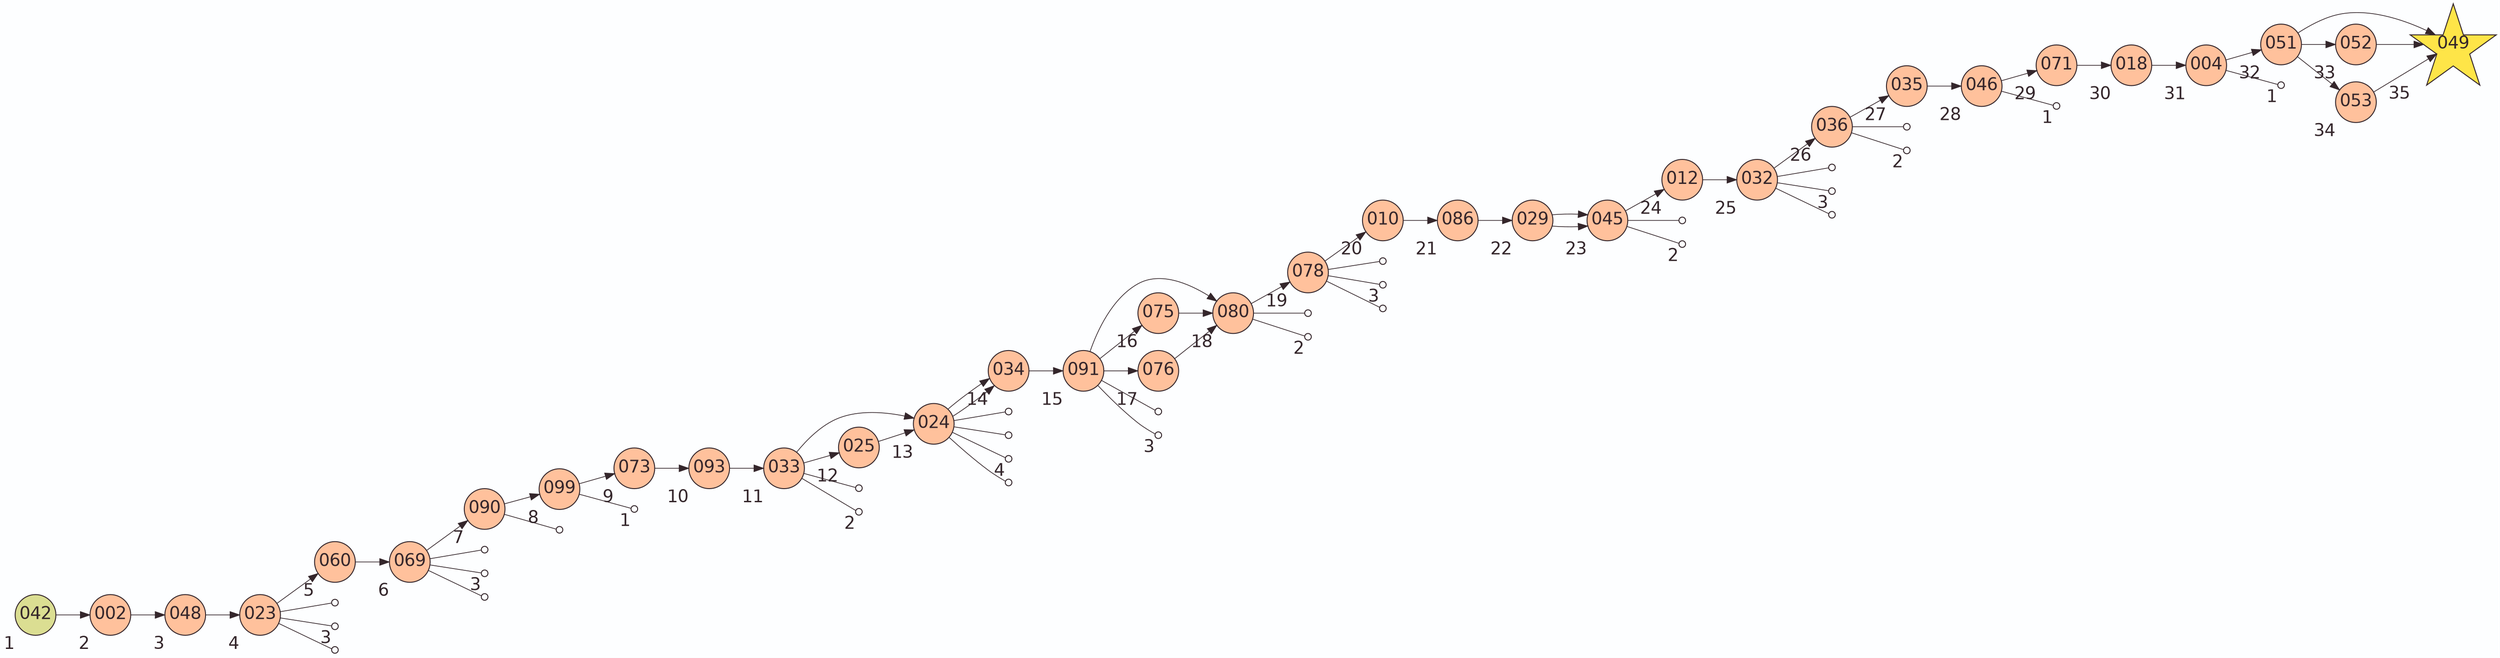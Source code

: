 digraph G {
    layout=dot
    rankdir=LR
    bgcolor="#FDFEFF"
    edge [color="#34262B" penwidth=0.75]
    node [
        shape=star
        fixedsize=true
        width=0.3
        height=0.3
        fillcolor="#FEE548"
        color="#34262B"
        fontcolor="#34262B"
        fontsize=18
        penwidth=1
        style=filled
        label=""
    ]
    
    node [width=1.2 height=1.2 fontname=Helvetica label="\N"]
    049
    node [ width=0.6 height=0.6 shape=circle fillcolor="#FFC19C"]
    002 [xlabel=2]
    048 [xlabel=3]
    023 [xlabel=4]
    060 [xlabel=5]
    069 [xlabel=6]
    090 [xlabel=7]
    099 [xlabel=8]
    073 [xlabel=9]
    093 [xlabel=10]
    033 [xlabel=11]
    024 [xlabel=13]
    025 [xlabel=12]
    024 [xlabel=13]
    034 [xlabel=14]
    034 [xlabel=14]
    091 [xlabel=15]
    080 [xlabel=18]
    075 [xlabel=16]
    076 [xlabel=17]
    080 [xlabel=18]
    080 [xlabel=18]
    078 [xlabel=19]
    010 [xlabel=20]
    086 [xlabel=21]
    029 [xlabel=22]
    045 [xlabel=23]
    045 [xlabel=23]
    012 [xlabel=24]
    032 [xlabel=25]
    036 [xlabel=26]
    035 [xlabel=27]
    046 [xlabel=28]
    071 [xlabel=29]
    018 [xlabel=30]
    004 [xlabel=31]
    051 [xlabel=32]
    052 [xlabel=33]
    053 [xlabel=34]
    049 [xlabel=35]
    049 [xlabel=35]
    049 [xlabel=35]
    node [fillcolor="#DBDE92"]
    
    042 [xlabel=1]
    
    042 -> 002
    002 -> 048
    048 -> 023
    023 -> 060
    060 -> 069
    069 -> 090
    090 -> 099
    099 -> 073
    073 -> 093
    093 -> 033
    033 -> 024
    033 -> 025
    025 -> 024
    024 -> 034
    024 -> 034
    034 -> 091
    091 -> 080
    091 -> 075
    091 -> 076
    075 -> 080
    076 -> 080
    080 -> 078
    078 -> 010
    010 -> 086
    086 -> 029
    029 -> 045
    029 -> 045
    045 -> 012
    012 -> 032
    032 -> 036
    036 -> 035
    035 -> 046
    046 -> 071
    071 -> 018
    018 -> 004
    004 -> 051
    051 -> 052
    051 -> 053
    051 -> 049
    052 -> 049
    053 -> 049
    node [width=0.1 height=0.1 label="" fillcolor=none]
    50457013926347
    47890482868936 [xlabel=3]
    37150133620128
    71218742664725
    75420150557596 [xlabel=3]
    72792619708639
    29293607320320
    14915938923952 [xlabel=1]
    138282073330312
    138996212731035 [xlabel=2]
    167117019028817
    161821468565730
    166013587439609 [xlabel=4]
    165888542179420
    24919761524173
    25101277790992 [xlabel=3]
    27912063284788
    18257904005745 [xlabel=2]
    34285849060722
    34285849059910 [xlabel=3]
    34285849061160
    238466580765852
    218198158603602 [xlabel=2]
    51796000688695
    37373906110135 [xlabel=3]
    48955627140666
    128655226577199
    136221754469805 [xlabel=2]
    193594500728372 [xlabel=1]
    66098661366712 [xlabel=1]
    edge [arrowhead=none]
    023 -> 50457013926347
    023 -> 47890482868936
    023 -> 37150133620128
    069 -> 71218742664725
    069 -> 75420150557596
    069 -> 72792619708639
    090 -> 29293607320320
    099 -> 14915938923952
    033 -> 138282073330312
    033 -> 138996212731035
    024 -> 167117019028817
    024 -> 161821468565730
    024 -> 166013587439609
    024 -> 165888542179420
    091 -> 24919761524173
    091 -> 25101277790992
    080 -> 27912063284788
    080 -> 18257904005745
    078 -> 34285849060722
    078 -> 34285849059910
    078 -> 34285849061160
    045 -> 238466580765852
    045 -> 218198158603602
    032 -> 51796000688695
    032 -> 37373906110135
    032 -> 48955627140666
    036 -> 128655226577199
    036 -> 136221754469805
    046 -> 193594500728372
    004 -> 66098661366712
}
